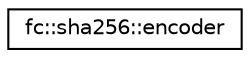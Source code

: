 digraph "Graphical Class Hierarchy"
{
  edge [fontname="Helvetica",fontsize="10",labelfontname="Helvetica",labelfontsize="10"];
  node [fontname="Helvetica",fontsize="10",shape=record];
  rankdir="LR";
  Node0 [label="fc::sha256::encoder",height=0.2,width=0.4,color="black", fillcolor="white", style="filled",URL="$classfc_1_1sha256_1_1encoder.html"];
}
